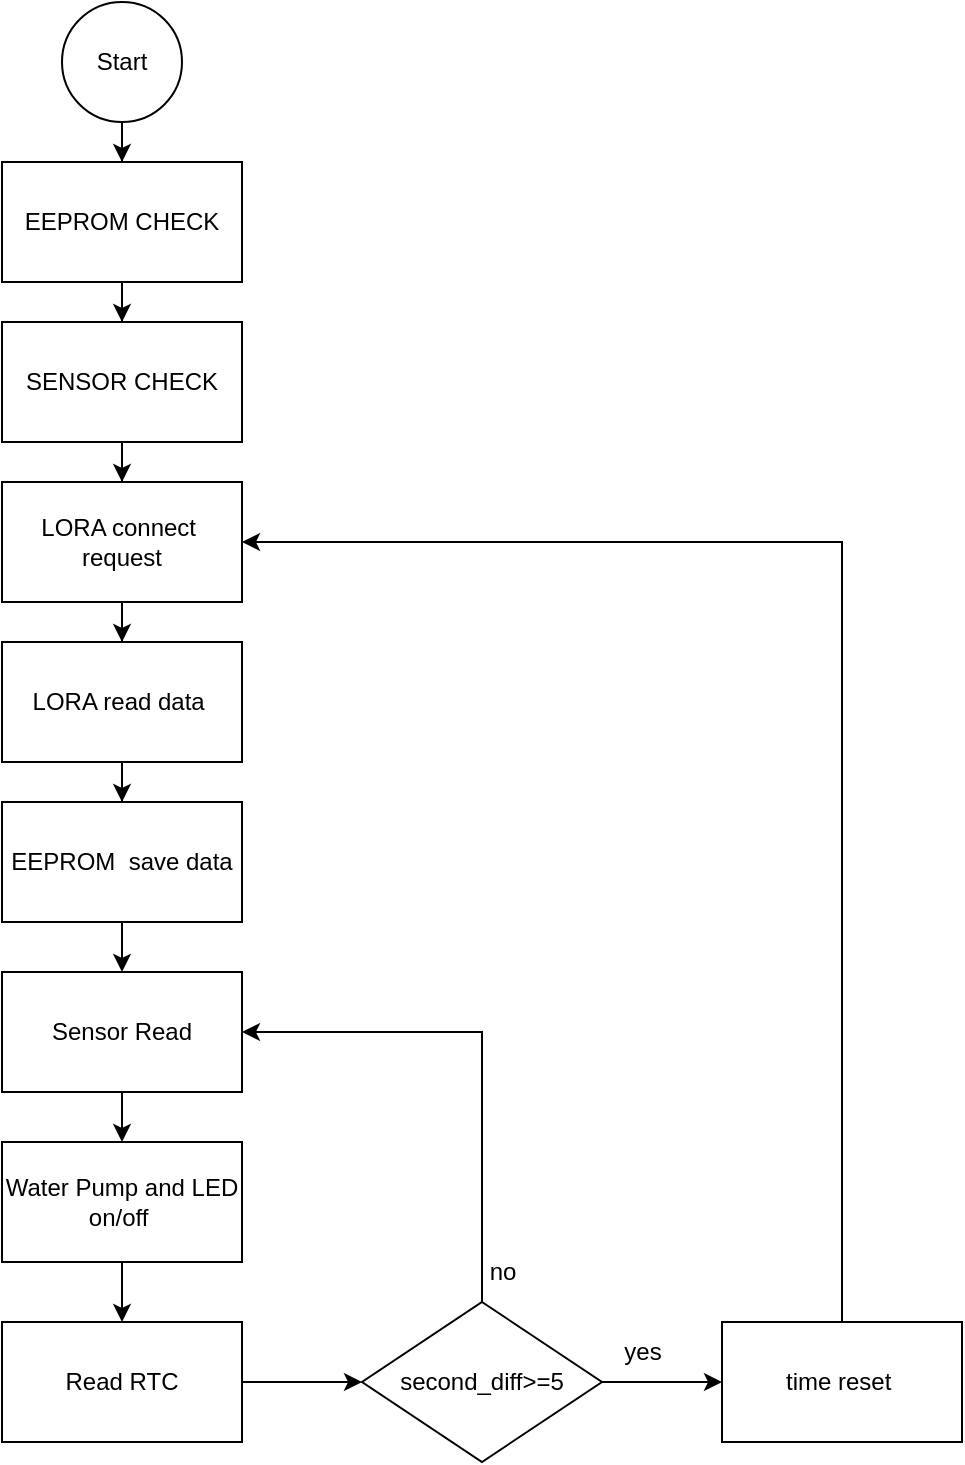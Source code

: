 <mxfile version="21.5.0" type="device">
  <diagram name="Page-1" id="nDEv1ppeKPR2CDIro-kJ">
    <mxGraphModel dx="1595" dy="823" grid="1" gridSize="10" guides="1" tooltips="1" connect="1" arrows="1" fold="1" page="1" pageScale="1" pageWidth="827" pageHeight="1169" math="0" shadow="0">
      <root>
        <mxCell id="0" />
        <mxCell id="1" parent="0" />
        <mxCell id="vwZWHBJCqah8pEIvy-kk-4" style="edgeStyle=orthogonalEdgeStyle;rounded=0;orthogonalLoop=1;jettySize=auto;html=1;entryX=0.5;entryY=0;entryDx=0;entryDy=0;" edge="1" parent="1" source="vwZWHBJCqah8pEIvy-kk-2" target="vwZWHBJCqah8pEIvy-kk-3">
          <mxGeometry relative="1" as="geometry" />
        </mxCell>
        <mxCell id="vwZWHBJCqah8pEIvy-kk-2" value="Start" style="ellipse;whiteSpace=wrap;html=1;aspect=fixed;" vertex="1" parent="1">
          <mxGeometry x="280" y="100" width="60" height="60" as="geometry" />
        </mxCell>
        <mxCell id="vwZWHBJCqah8pEIvy-kk-6" style="edgeStyle=orthogonalEdgeStyle;rounded=0;orthogonalLoop=1;jettySize=auto;html=1;" edge="1" parent="1" source="vwZWHBJCqah8pEIvy-kk-3" target="vwZWHBJCqah8pEIvy-kk-5">
          <mxGeometry relative="1" as="geometry" />
        </mxCell>
        <mxCell id="vwZWHBJCqah8pEIvy-kk-3" value="EEPROM CHECK" style="rounded=0;whiteSpace=wrap;html=1;" vertex="1" parent="1">
          <mxGeometry x="250" y="180" width="120" height="60" as="geometry" />
        </mxCell>
        <mxCell id="vwZWHBJCqah8pEIvy-kk-8" style="edgeStyle=orthogonalEdgeStyle;rounded=0;orthogonalLoop=1;jettySize=auto;html=1;" edge="1" parent="1" source="vwZWHBJCqah8pEIvy-kk-5" target="vwZWHBJCqah8pEIvy-kk-7">
          <mxGeometry relative="1" as="geometry" />
        </mxCell>
        <mxCell id="vwZWHBJCqah8pEIvy-kk-5" value="SENSOR CHECK" style="rounded=0;whiteSpace=wrap;html=1;" vertex="1" parent="1">
          <mxGeometry x="250" y="260" width="120" height="60" as="geometry" />
        </mxCell>
        <mxCell id="vwZWHBJCqah8pEIvy-kk-10" style="edgeStyle=orthogonalEdgeStyle;rounded=0;orthogonalLoop=1;jettySize=auto;html=1;" edge="1" parent="1" source="vwZWHBJCqah8pEIvy-kk-7" target="vwZWHBJCqah8pEIvy-kk-9">
          <mxGeometry relative="1" as="geometry" />
        </mxCell>
        <mxCell id="vwZWHBJCqah8pEIvy-kk-7" value="LORA connect&amp;nbsp; request" style="rounded=0;whiteSpace=wrap;html=1;" vertex="1" parent="1">
          <mxGeometry x="250" y="340" width="120" height="60" as="geometry" />
        </mxCell>
        <mxCell id="vwZWHBJCqah8pEIvy-kk-12" style="edgeStyle=orthogonalEdgeStyle;rounded=0;orthogonalLoop=1;jettySize=auto;html=1;" edge="1" parent="1" source="vwZWHBJCqah8pEIvy-kk-9" target="vwZWHBJCqah8pEIvy-kk-11">
          <mxGeometry relative="1" as="geometry" />
        </mxCell>
        <mxCell id="vwZWHBJCqah8pEIvy-kk-9" value="LORA read data&amp;nbsp;" style="rounded=0;whiteSpace=wrap;html=1;" vertex="1" parent="1">
          <mxGeometry x="250" y="420" width="120" height="60" as="geometry" />
        </mxCell>
        <mxCell id="vwZWHBJCqah8pEIvy-kk-14" style="edgeStyle=orthogonalEdgeStyle;rounded=0;orthogonalLoop=1;jettySize=auto;html=1;" edge="1" parent="1" source="vwZWHBJCqah8pEIvy-kk-11" target="vwZWHBJCqah8pEIvy-kk-13">
          <mxGeometry relative="1" as="geometry" />
        </mxCell>
        <mxCell id="vwZWHBJCqah8pEIvy-kk-11" value="EEPROM&amp;nbsp; save data" style="rounded=0;whiteSpace=wrap;html=1;" vertex="1" parent="1">
          <mxGeometry x="250" y="500" width="120" height="60" as="geometry" />
        </mxCell>
        <mxCell id="vwZWHBJCqah8pEIvy-kk-16" style="edgeStyle=orthogonalEdgeStyle;rounded=0;orthogonalLoop=1;jettySize=auto;html=1;" edge="1" parent="1" source="vwZWHBJCqah8pEIvy-kk-13" target="vwZWHBJCqah8pEIvy-kk-15">
          <mxGeometry relative="1" as="geometry" />
        </mxCell>
        <mxCell id="vwZWHBJCqah8pEIvy-kk-13" value="Sensor Read" style="rounded=0;whiteSpace=wrap;html=1;" vertex="1" parent="1">
          <mxGeometry x="250" y="585" width="120" height="60" as="geometry" />
        </mxCell>
        <mxCell id="vwZWHBJCqah8pEIvy-kk-19" style="edgeStyle=orthogonalEdgeStyle;rounded=0;orthogonalLoop=1;jettySize=auto;html=1;" edge="1" parent="1" source="vwZWHBJCqah8pEIvy-kk-15" target="vwZWHBJCqah8pEIvy-kk-18">
          <mxGeometry relative="1" as="geometry" />
        </mxCell>
        <mxCell id="vwZWHBJCqah8pEIvy-kk-15" value="Water Pump and LED on/off&amp;nbsp;" style="rounded=0;whiteSpace=wrap;html=1;" vertex="1" parent="1">
          <mxGeometry x="250" y="670" width="120" height="60" as="geometry" />
        </mxCell>
        <mxCell id="vwZWHBJCqah8pEIvy-kk-21" style="edgeStyle=orthogonalEdgeStyle;rounded=0;orthogonalLoop=1;jettySize=auto;html=1;entryX=0;entryY=0.5;entryDx=0;entryDy=0;" edge="1" parent="1" source="vwZWHBJCqah8pEIvy-kk-18" target="vwZWHBJCqah8pEIvy-kk-20">
          <mxGeometry relative="1" as="geometry" />
        </mxCell>
        <mxCell id="vwZWHBJCqah8pEIvy-kk-18" value="Read RTC" style="rounded=0;whiteSpace=wrap;html=1;" vertex="1" parent="1">
          <mxGeometry x="250" y="760" width="120" height="60" as="geometry" />
        </mxCell>
        <mxCell id="vwZWHBJCqah8pEIvy-kk-23" style="edgeStyle=orthogonalEdgeStyle;rounded=0;orthogonalLoop=1;jettySize=auto;html=1;" edge="1" parent="1" source="vwZWHBJCqah8pEIvy-kk-20" target="vwZWHBJCqah8pEIvy-kk-22">
          <mxGeometry relative="1" as="geometry" />
        </mxCell>
        <mxCell id="vwZWHBJCqah8pEIvy-kk-25" style="edgeStyle=orthogonalEdgeStyle;rounded=0;orthogonalLoop=1;jettySize=auto;html=1;entryX=1;entryY=0.5;entryDx=0;entryDy=0;" edge="1" parent="1" source="vwZWHBJCqah8pEIvy-kk-20" target="vwZWHBJCqah8pEIvy-kk-13">
          <mxGeometry relative="1" as="geometry">
            <Array as="points">
              <mxPoint x="490" y="615" />
            </Array>
          </mxGeometry>
        </mxCell>
        <mxCell id="vwZWHBJCqah8pEIvy-kk-20" value="second_diff&amp;gt;=5" style="rhombus;whiteSpace=wrap;html=1;" vertex="1" parent="1">
          <mxGeometry x="430" y="750" width="120" height="80" as="geometry" />
        </mxCell>
        <mxCell id="vwZWHBJCqah8pEIvy-kk-24" style="edgeStyle=orthogonalEdgeStyle;rounded=0;orthogonalLoop=1;jettySize=auto;html=1;entryX=1;entryY=0.5;entryDx=0;entryDy=0;" edge="1" parent="1" source="vwZWHBJCqah8pEIvy-kk-22" target="vwZWHBJCqah8pEIvy-kk-7">
          <mxGeometry relative="1" as="geometry">
            <Array as="points">
              <mxPoint x="670" y="370" />
            </Array>
          </mxGeometry>
        </mxCell>
        <mxCell id="vwZWHBJCqah8pEIvy-kk-22" value="time reset&amp;nbsp;" style="rounded=0;whiteSpace=wrap;html=1;" vertex="1" parent="1">
          <mxGeometry x="610" y="760" width="120" height="60" as="geometry" />
        </mxCell>
        <mxCell id="vwZWHBJCqah8pEIvy-kk-26" value="yes" style="text;html=1;align=center;verticalAlign=middle;resizable=0;points=[];autosize=1;strokeColor=none;fillColor=none;" vertex="1" parent="1">
          <mxGeometry x="550" y="760" width="40" height="30" as="geometry" />
        </mxCell>
        <mxCell id="vwZWHBJCqah8pEIvy-kk-27" value="no" style="text;html=1;align=center;verticalAlign=middle;resizable=0;points=[];autosize=1;strokeColor=none;fillColor=none;" vertex="1" parent="1">
          <mxGeometry x="480" y="720" width="40" height="30" as="geometry" />
        </mxCell>
      </root>
    </mxGraphModel>
  </diagram>
</mxfile>

